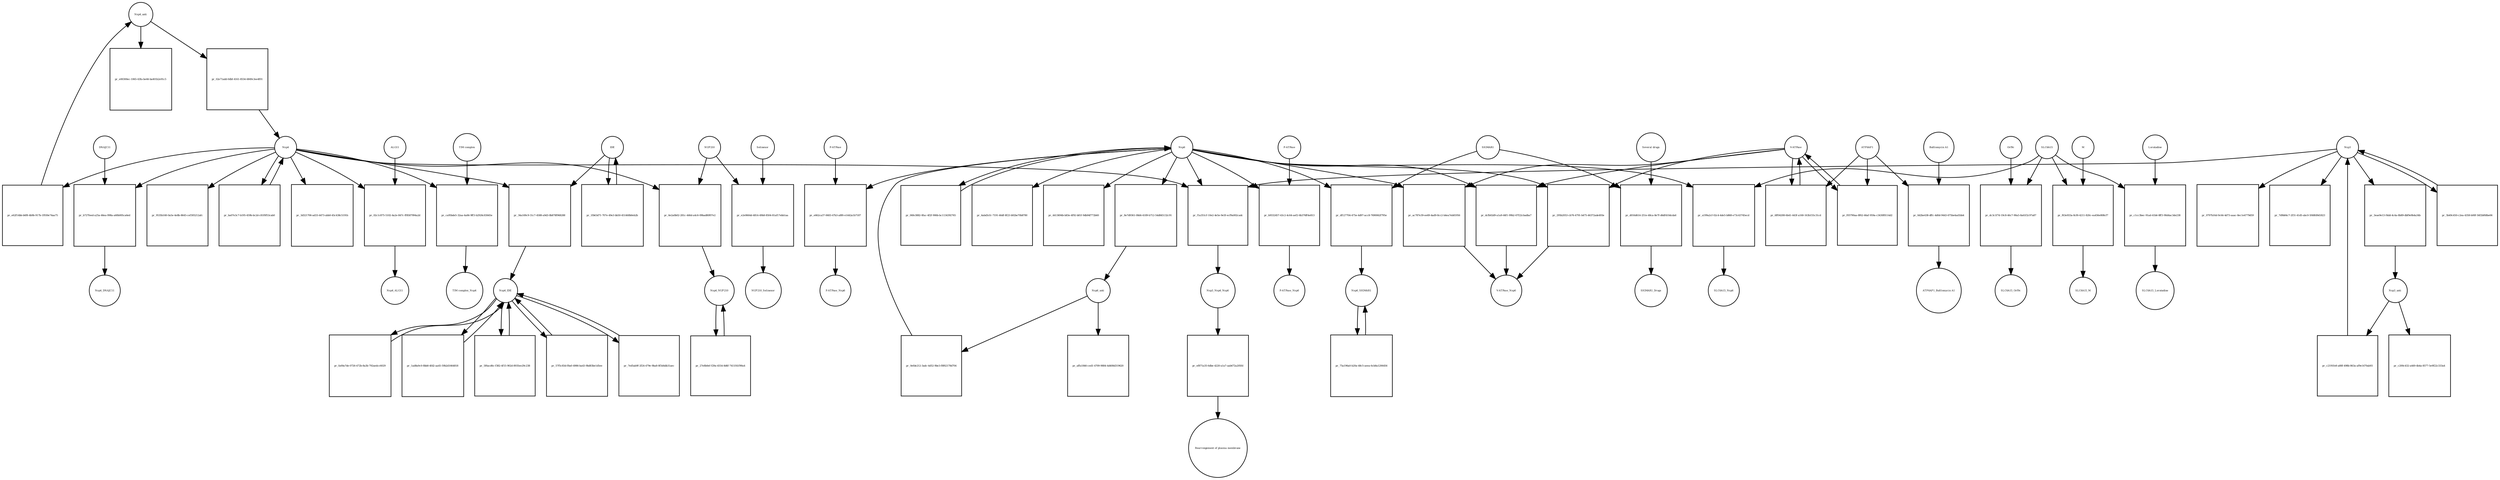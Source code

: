 strict digraph  {
Nsp4_anti [annotation="", bipartite=0, cls="nucleic acid feature", fontsize=4, label=Nsp4_anti, shape=circle];
"pr_02e71add-0dbf-4161-8554-6849c3ee4f01" [annotation="", bipartite=1, cls=process, fontsize=4, label="pr_02e71add-0dbf-4161-8554-6849c3ee4f01", shape=square];
Nsp4 [annotation="", bipartite=0, cls=macromolecule, fontsize=4, label=Nsp4, shape=circle];
"pr_ba07e3c7-b195-459b-bc2d-c81f0f53cab0" [annotation="", bipartite=1, cls=process, fontsize=4, label="pr_ba07e3c7-b195-459b-bc2d-c81f0f53cab0", shape=square];
"pr_3d321706-ad33-4473-abb0-45c438c5191b" [annotation="", bipartite=1, cls=process, fontsize=4, label="pr_3d321706-ad33-4473-abb0-45c438c5191b", shape=square];
"pr_9535b160-0a5e-4e8b-8645-cef305212afc" [annotation="", bipartite=1, cls=process, fontsize=4, label="pr_9535b160-0a5e-4e8b-8645-cef305212afc", shape=square];
"pr_34a169c9-31c7-4588-a9d3-8b878f968288" [annotation="", bipartite=1, cls=process, fontsize=4, label="pr_34a169c9-31c7-4588-a9d3-8b878f968288", shape=square];
IDE [annotation="", bipartite=0, cls=macromolecule, fontsize=4, label=IDE, shape=circle];
Nsp4_IDE [annotation="", bipartite=0, cls=complex, fontsize=4, label=Nsp4_IDE, shape=circle];
"pr_7ed5ab9f-2f24-479e-9ba8-8f3d4db31aec" [annotation="", bipartite=1, cls=process, fontsize=4, label="pr_7ed5ab9f-2f24-479e-9ba8-8f3d4db31aec", shape=square];
"pr_fa00a7de-0726-472b-8a3b-792aedcc6029" [annotation="", bipartite=1, cls=process, fontsize=4, label="pr_fa00a7de-0726-472b-8a3b-792aedcc6029", shape=square];
"pr_6e2a0b02-281c-446d-a4c6-09bad80f07e2" [annotation="", bipartite=1, cls=process, fontsize=4, label="pr_6e2a0b02-281c-446d-a4c6-09bad80f07e2", shape=square];
NUP210 [annotation="", bipartite=0, cls=macromolecule, fontsize=4, label=NUP210, shape=circle];
Nsp4_NUP210 [annotation="", bipartite=0, cls=complex, fontsize=4, label=Nsp4_NUP210, shape=circle];
"pr_1ad8a9c0-8bb8-4fd2-aa45-59b2d1664818" [annotation="", bipartite=1, cls=process, fontsize=4, label="pr_1ad8a9c0-8bb8-4fd2-aa45-59b2d1664818", shape=square];
"pr_5f6acd6c-f382-4f15-902d-8935ee29c238" [annotation="", bipartite=1, cls=process, fontsize=4, label="pr_5f6acd6c-f382-4f15-902d-8935ee29c238", shape=square];
"pr_57f5c83d-f8a0-4986-ba43-9bd83be1d5ee" [annotation="", bipartite=1, cls=process, fontsize=4, label="pr_57f5c83d-f8a0-4986-ba43-9bd83be1d5ee", shape=square];
"pr_b727feed-a25a-46ea-998a-a60b005ca6ed" [annotation="", bipartite=1, cls=process, fontsize=4, label="pr_b727feed-a25a-46ea-998a-a60b005ca6ed", shape=square];
DNAJC11 [annotation="", bipartite=0, cls=macromolecule, fontsize=4, label=DNAJC11, shape=circle];
Nsp4_DNAJC11 [annotation="", bipartite=0, cls=complex, fontsize=4, label=Nsp4_DNAJC11, shape=circle];
"pr_27e8b0ef-f29a-4554-8d6f-7411f41f90a4" [annotation="", bipartite=1, cls=process, fontsize=4, label="pr_27e8b0ef-f29a-4554-8d6f-7411f41f90a4", shape=square];
"pr_02c1c875-5102-4a2e-847c-ff8587994a2d" [annotation="", bipartite=1, cls=process, fontsize=4, label="pr_02c1c875-5102-4a2e-847c-ff8587994a2d", shape=square];
ALG11 [annotation="", bipartite=0, cls=macromolecule, fontsize=4, label=ALG11, shape=circle];
Nsp4_ALG11 [annotation="", bipartite=0, cls=complex, fontsize=4, label=Nsp4_ALG11, shape=circle];
"pr_e62f14bb-b6f8-4b9b-917b-1f930e74aa75" [annotation="", bipartite=1, cls=process, fontsize=4, label="pr_e62f14bb-b6f8-4b9b-917b-1f930e74aa75", shape=square];
"pr_e00300ec-1065-43fa-be44-ba401b2e91c5" [annotation="", bipartite=1, cls=process, fontsize=4, label="pr_e00300ec-1065-43fa-be44-ba401b2e91c5", shape=square];
Nsp6_anti [annotation="", bipartite=0, cls="nucleic acid feature", fontsize=4, label=Nsp6_anti, shape=circle];
"pr_0efde212-3adc-4d52-9be3-f8f62178d704" [annotation="", bipartite=1, cls=process, fontsize=4, label="pr_0efde212-3adc-4d52-9be3-f8f62178d704", shape=square];
Nsp6 [annotation="", bipartite=0, cls=macromolecule, fontsize=4, label=Nsp6, shape=circle];
"pr_06fe3882-0fac-4f2f-906b-bc1134392765" [annotation="", bipartite=1, cls=process, fontsize=4, label="pr_06fe3882-0fac-4f2f-906b-bc1134392765", shape=square];
"pr_4abd3cfc-7191-46df-8f23-b92be70b8780" [annotation="", bipartite=1, cls=process, fontsize=4, label="pr_4abd3cfc-7191-46df-8f23-b92be70b8780", shape=square];
"pr_4413694b-b83e-4f92-b81f-9db94f772b60" [annotation="", bipartite=1, cls=process, fontsize=4, label="pr_4413694b-b83e-4f92-b81f-9db94f772b60", shape=square];
"pr_e662ca37-0683-47b3-a8f6-e1442a1b7187" [annotation="", bipartite=1, cls=process, fontsize=4, label="pr_e662ca37-0683-47b3-a8f6-e1442a1b7187", shape=square];
"F-ATPase" [annotation="", bipartite=0, cls=complex, fontsize=4, label="F-ATPase", shape=circle];
"F-ATPase_Nsp6" [annotation="", bipartite=0, cls=complex, fontsize=4, label="F-ATPase_Nsp6", shape=circle];
"pr_b9332457-43c2-4c64-aef2-6b376ff4e813" [annotation="", bipartite=1, cls=process, fontsize=4, label="pr_b9332457-43c2-4c64-aef2-6b376ff4e813", shape=square];
"P-ATPase" [annotation="", bipartite=0, cls=complex, fontsize=4, label="P-ATPase", shape=circle];
"P-ATPase_Nsp6" [annotation="", bipartite=0, cls=complex, fontsize=4, label="P-ATPase_Nsp6", shape=circle];
"pr_df127704-475e-4d97-acc8-7690062f795e" [annotation="", bipartite=1, cls=process, fontsize=4, label="pr_df127704-475e-4d97-acc8-7690062f795e", shape=square];
SIGMAR1 [annotation="", bipartite=0, cls=macromolecule, fontsize=4, label=SIGMAR1, shape=circle];
Nsp6_SIGMAR1 [annotation="", bipartite=0, cls=complex, fontsize=4, label=Nsp6_SIGMAR1, shape=circle];
"pr_75a196a0-b20a-48c5-aeea-6cb8a1206456" [annotation="", bipartite=1, cls=process, fontsize=4, label="pr_75a196a0-b20a-48c5-aeea-6cb8a1206456", shape=square];
"pr_ac787e39-ee69-4ad9-8cc2-b4ea7eb81956" [annotation="", bipartite=1, cls=process, fontsize=4, label="pr_ac787e39-ee69-4ad9-8cc2-b4ea7eb81956", shape=square];
"V-ATPase" [annotation="", bipartite=0, cls=complex, fontsize=4, label="V-ATPase", shape=circle];
"V-ATPase_Nsp6" [annotation="", bipartite=0, cls=complex, fontsize=4, label="V-ATPase_Nsp6", shape=circle];
"pr_dcfb02d9-a1a9-46f1-99b2-67f22cbadba7" [annotation="", bipartite=1, cls=process, fontsize=4, label="pr_dcfb02d9-a1a9-46f1-99b2-67f22cbadba7", shape=square];
"pr_295b2053-cb76-4791-b475-46372ade493e" [annotation="", bipartite=1, cls=process, fontsize=4, label="pr_295b2053-cb76-4791-b475-46372ade493e", shape=square];
"pr_8e7d9361-08d4-4189-b712-54d845132c91" [annotation="", bipartite=1, cls=process, fontsize=4, label="pr_8e7d9361-08d4-4189-b712-54d845132c91", shape=square];
"pr_affa1846-ced1-4709-9884-4d408d319620" [annotation="", bipartite=1, cls=process, fontsize=4, label="pr_affa1846-ced1-4709-9884-4d408d319620", shape=square];
"pr_ca95bde5-32aa-4a84-9ff3-b2926c83645e" [annotation="", bipartite=1, cls=process, fontsize=4, label="pr_ca95bde5-32aa-4a84-9ff3-b2926c83645e", shape=square];
"TIM complex" [annotation="", bipartite=0, cls=complex, fontsize=4, label="TIM complex", shape=circle];
"TIM complex_Nsp4" [annotation="", bipartite=0, cls=complex, fontsize=4, label="TIM complex_Nsp4", shape=circle];
"pr_1fb63d71-707e-49e3-bb50-451468b0eb2b" [annotation="", bipartite=1, cls=process, fontsize=4, label="pr_1fb63d71-707e-49e3-bb50-451468b0eb2b", shape=square];
Nsp3_anti [annotation="", bipartite=0, cls="nucleic acid feature", fontsize=4, label=Nsp3_anti, shape=circle];
"pr_c2191fe8-a88f-498b-863a-af9e1470ab93" [annotation="", bipartite=1, cls=process, fontsize=4, label="pr_c2191fe8-a88f-498b-863a-af9e1470ab93", shape=square];
Nsp3 [annotation="", bipartite=0, cls=macromolecule, fontsize=4, label=Nsp3, shape=circle];
"pr_3eae9e13-f4dd-4c4a-8b89-dbf9e9b4a34b" [annotation="", bipartite=1, cls=process, fontsize=4, label="pr_3eae9e13-f4dd-4c4a-8b89-dbf9e9b4a34b", shape=square];
"pr_5b49c450-c2ea-4358-b00f-56f2bf68be06" [annotation="", bipartite=1, cls=process, fontsize=4, label="pr_5b49c450-c2ea-4358-b00f-56f2bf68be06", shape=square];
"pr_c200c432-a449-4b4a-8577-5e9f22c333a4" [annotation="", bipartite=1, cls=process, fontsize=4, label="pr_c200c432-a449-4b4a-8577-5e9f22c333a4", shape=square];
"pr_0797b16d-9c64-4d73-aaac-8ec1e4779d59" [annotation="", bipartite=1, cls=process, fontsize=4, label="pr_0797b16d-9c64-4d73-aaac-8ec1e4779d59", shape=square];
"pr_7d9b84c7-2f31-41d5-abc0-5f48fd9d1823" [annotation="", bipartite=1, cls=process, fontsize=4, label="pr_7d9b84c7-2f31-41d5-abc0-5f48fd9d1823", shape=square];
"pr_f1a351cf-10e2-4e5e-9e5f-ecf9a002cadc" [annotation="", bipartite=1, cls=process, fontsize=4, label="pr_f1a351cf-10e2-4e5e-9e5f-ecf9a002cadc", shape=square];
Nsp3_Nsp4_Nsp6 [annotation="", bipartite=0, cls=complex, fontsize=4, label=Nsp3_Nsp4_Nsp6, shape=circle];
"pr_ef871a35-6dbe-4220-a1a7-aab672a205fd" [annotation="", bipartite=1, cls=process, fontsize=4, label="pr_ef871a35-6dbe-4220-a1a7-aab672a205fd", shape=square];
"Rearrengement of plasma membrane" [annotation="", bipartite=0, cls=phenotype, fontsize=4, label="Rearrengement of plasma membrane", shape=circle];
"pr_e2e0664d-4814-49b8-8504-81af17ebb1aa" [annotation="", bipartite=1, cls=process, fontsize=4, label="pr_e2e0664d-4814-49b8-8504-81af17ebb1aa", shape=square];
Selinexor [annotation="", bipartite=0, cls="simple chemical", fontsize=4, label=Selinexor, shape=circle];
NUP210_Selinexor [annotation="", bipartite=0, cls=complex, fontsize=4, label=NUP210_Selinexor, shape=circle];
"pr_a199a2cf-02c4-4de5-b868-e73c43745ecd" [annotation="", bipartite=1, cls=process, fontsize=4, label="pr_a199a2cf-02c4-4de5-b868-e73c43745ecd", shape=square];
SLC6A15 [annotation="", bipartite=0, cls=macromolecule, fontsize=4, label=SLC6A15, shape=circle];
SLC6A15_Nsp6 [annotation="", bipartite=0, cls=complex, fontsize=4, label=SLC6A15_Nsp6, shape=circle];
"pr_dc3c1f7d-19c8-46c7-90a5-8a61f2c97a87" [annotation="", bipartite=1, cls=process, fontsize=4, label="pr_dc3c1f7d-19c8-46c7-90a5-8a61f2c97a87", shape=square];
Orf9c [annotation="", bipartite=0, cls=macromolecule, fontsize=4, label=Orf9c, shape=circle];
SLC6A15_Orf9c [annotation="", bipartite=0, cls=complex, fontsize=4, label=SLC6A15_Orf9c, shape=circle];
"pr_f63e933a-8cf6-4211-820c-ea456e808cf7" [annotation="", bipartite=1, cls=process, fontsize=4, label="pr_f63e933a-8cf6-4211-820c-ea456e808cf7", shape=square];
M [annotation="", bipartite=0, cls=macromolecule, fontsize=4, label=M, shape=circle];
SLC6A15_M [annotation="", bipartite=0, cls=complex, fontsize=4, label=SLC6A15_M, shape=circle];
"pr_c1cc3bec-91ad-41b6-8ff3-90d4ac3de238" [annotation="", bipartite=1, cls=process, fontsize=4, label="pr_c1cc3bec-91ad-41b6-8ff3-90d4ac3de238", shape=square];
Loratadine [annotation="", bipartite=0, cls="simple chemical", fontsize=4, label=Loratadine, shape=circle];
SLC6A15_Loratadine [annotation="", bipartite=0, cls=complex, fontsize=4, label=SLC6A15_Loratadine, shape=circle];
ATP6AP1 [annotation="", bipartite=0, cls=macromolecule, fontsize=4, label=ATP6AP1, shape=circle];
"pr_6ff04208-6b41-443f-a160-163b155c31cd" [annotation="", bipartite=1, cls=process, fontsize=4, label="pr_6ff04208-6b41-443f-a160-163b155c31cd", shape=square];
"pr_0d2be438-dffc-4d0d-9443-675be4ad1bb4" [annotation="", bipartite=1, cls=process, fontsize=4, label="pr_0d2be438-dffc-4d0d-9443-675be4ad1bb4", shape=square];
"Bafilomycin A1" [annotation="", bipartite=0, cls="simple chemical", fontsize=4, label="Bafilomycin A1", shape=circle];
"ATP6AP1_Bafilomycin A1" [annotation="", bipartite=0, cls=complex, fontsize=4, label="ATP6AP1_Bafilomycin A1", shape=circle];
"pr_f05790aa-8f62-46af-959a-c3430f8114d2" [annotation="", bipartite=1, cls=process, fontsize=4, label="pr_f05790aa-8f62-46af-959a-c3430f8114d2", shape=square];
"Several drugs" [annotation="", bipartite=0, cls="simple chemical", fontsize=4, label="Several drugs", shape=circle];
"pr_d016d614-251e-48ca-8e7f-d6df410dcda6" [annotation="", bipartite=1, cls=process, fontsize=4, label="pr_d016d614-251e-48ca-8e7f-d6df410dcda6", shape=square];
SIGMAR1_Drugs [annotation="", bipartite=0, cls=complex, fontsize=4, label=SIGMAR1_Drugs, shape=circle];
Nsp4_anti -> "pr_02e71add-0dbf-4161-8554-6849c3ee4f01"  [annotation="", interaction_type=consumption];
Nsp4_anti -> "pr_e00300ec-1065-43fa-be44-ba401b2e91c5"  [annotation="", interaction_type=consumption];
"pr_02e71add-0dbf-4161-8554-6849c3ee4f01" -> Nsp4  [annotation="", interaction_type=production];
Nsp4 -> "pr_ba07e3c7-b195-459b-bc2d-c81f0f53cab0"  [annotation="", interaction_type=consumption];
Nsp4 -> "pr_3d321706-ad33-4473-abb0-45c438c5191b"  [annotation="", interaction_type=consumption];
Nsp4 -> "pr_9535b160-0a5e-4e8b-8645-cef305212afc"  [annotation="", interaction_type=consumption];
Nsp4 -> "pr_34a169c9-31c7-4588-a9d3-8b878f968288"  [annotation="", interaction_type=consumption];
Nsp4 -> "pr_6e2a0b02-281c-446d-a4c6-09bad80f07e2"  [annotation="", interaction_type=consumption];
Nsp4 -> "pr_b727feed-a25a-46ea-998a-a60b005ca6ed"  [annotation="", interaction_type=consumption];
Nsp4 -> "pr_02c1c875-5102-4a2e-847c-ff8587994a2d"  [annotation="", interaction_type=consumption];
Nsp4 -> "pr_e62f14bb-b6f8-4b9b-917b-1f930e74aa75"  [annotation="", interaction_type=consumption];
Nsp4 -> "pr_ca95bde5-32aa-4a84-9ff3-b2926c83645e"  [annotation="", interaction_type=consumption];
Nsp4 -> "pr_f1a351cf-10e2-4e5e-9e5f-ecf9a002cadc"  [annotation="", interaction_type=consumption];
"pr_ba07e3c7-b195-459b-bc2d-c81f0f53cab0" -> Nsp4  [annotation="", interaction_type=production];
"pr_34a169c9-31c7-4588-a9d3-8b878f968288" -> Nsp4_IDE  [annotation="", interaction_type=production];
IDE -> "pr_34a169c9-31c7-4588-a9d3-8b878f968288"  [annotation="", interaction_type=consumption];
IDE -> "pr_1fb63d71-707e-49e3-bb50-451468b0eb2b"  [annotation="", interaction_type=consumption];
Nsp4_IDE -> "pr_7ed5ab9f-2f24-479e-9ba8-8f3d4db31aec"  [annotation="", interaction_type=consumption];
Nsp4_IDE -> "pr_fa00a7de-0726-472b-8a3b-792aedcc6029"  [annotation="", interaction_type=consumption];
Nsp4_IDE -> "pr_1ad8a9c0-8bb8-4fd2-aa45-59b2d1664818"  [annotation="", interaction_type=consumption];
Nsp4_IDE -> "pr_5f6acd6c-f382-4f15-902d-8935ee29c238"  [annotation="", interaction_type=consumption];
Nsp4_IDE -> "pr_57f5c83d-f8a0-4986-ba43-9bd83be1d5ee"  [annotation="", interaction_type=consumption];
"pr_7ed5ab9f-2f24-479e-9ba8-8f3d4db31aec" -> Nsp4_IDE  [annotation="", interaction_type=production];
"pr_fa00a7de-0726-472b-8a3b-792aedcc6029" -> Nsp4_IDE  [annotation="", interaction_type=production];
"pr_6e2a0b02-281c-446d-a4c6-09bad80f07e2" -> Nsp4_NUP210  [annotation="", interaction_type=production];
NUP210 -> "pr_6e2a0b02-281c-446d-a4c6-09bad80f07e2"  [annotation="", interaction_type=consumption];
NUP210 -> "pr_e2e0664d-4814-49b8-8504-81af17ebb1aa"  [annotation="", interaction_type=consumption];
Nsp4_NUP210 -> "pr_27e8b0ef-f29a-4554-8d6f-7411f41f90a4"  [annotation="", interaction_type=consumption];
"pr_1ad8a9c0-8bb8-4fd2-aa45-59b2d1664818" -> Nsp4_IDE  [annotation="", interaction_type=production];
"pr_5f6acd6c-f382-4f15-902d-8935ee29c238" -> Nsp4_IDE  [annotation="", interaction_type=production];
"pr_57f5c83d-f8a0-4986-ba43-9bd83be1d5ee" -> Nsp4_IDE  [annotation="", interaction_type=production];
"pr_b727feed-a25a-46ea-998a-a60b005ca6ed" -> Nsp4_DNAJC11  [annotation="", interaction_type=production];
DNAJC11 -> "pr_b727feed-a25a-46ea-998a-a60b005ca6ed"  [annotation="", interaction_type=consumption];
"pr_27e8b0ef-f29a-4554-8d6f-7411f41f90a4" -> Nsp4_NUP210  [annotation="", interaction_type=production];
"pr_02c1c875-5102-4a2e-847c-ff8587994a2d" -> Nsp4_ALG11  [annotation="", interaction_type=production];
ALG11 -> "pr_02c1c875-5102-4a2e-847c-ff8587994a2d"  [annotation="", interaction_type=consumption];
"pr_e62f14bb-b6f8-4b9b-917b-1f930e74aa75" -> Nsp4_anti  [annotation="", interaction_type=production];
Nsp6_anti -> "pr_0efde212-3adc-4d52-9be3-f8f62178d704"  [annotation="", interaction_type=consumption];
Nsp6_anti -> "pr_affa1846-ced1-4709-9884-4d408d319620"  [annotation="", interaction_type=consumption];
"pr_0efde212-3adc-4d52-9be3-f8f62178d704" -> Nsp6  [annotation="", interaction_type=production];
Nsp6 -> "pr_06fe3882-0fac-4f2f-906b-bc1134392765"  [annotation="", interaction_type=consumption];
Nsp6 -> "pr_4abd3cfc-7191-46df-8f23-b92be70b8780"  [annotation="", interaction_type=consumption];
Nsp6 -> "pr_4413694b-b83e-4f92-b81f-9db94f772b60"  [annotation="", interaction_type=consumption];
Nsp6 -> "pr_e662ca37-0683-47b3-a8f6-e1442a1b7187"  [annotation="", interaction_type=consumption];
Nsp6 -> "pr_b9332457-43c2-4c64-aef2-6b376ff4e813"  [annotation="", interaction_type=consumption];
Nsp6 -> "pr_df127704-475e-4d97-acc8-7690062f795e"  [annotation="", interaction_type=consumption];
Nsp6 -> "pr_ac787e39-ee69-4ad9-8cc2-b4ea7eb81956"  [annotation="", interaction_type=consumption];
Nsp6 -> "pr_dcfb02d9-a1a9-46f1-99b2-67f22cbadba7"  [annotation="", interaction_type=consumption];
Nsp6 -> "pr_295b2053-cb76-4791-b475-46372ade493e"  [annotation="", interaction_type=consumption];
Nsp6 -> "pr_8e7d9361-08d4-4189-b712-54d845132c91"  [annotation="", interaction_type=consumption];
Nsp6 -> "pr_f1a351cf-10e2-4e5e-9e5f-ecf9a002cadc"  [annotation="", interaction_type=consumption];
Nsp6 -> "pr_a199a2cf-02c4-4de5-b868-e73c43745ecd"  [annotation="", interaction_type=consumption];
"pr_06fe3882-0fac-4f2f-906b-bc1134392765" -> Nsp6  [annotation="", interaction_type=production];
"pr_e662ca37-0683-47b3-a8f6-e1442a1b7187" -> "F-ATPase_Nsp6"  [annotation="", interaction_type=production];
"F-ATPase" -> "pr_e662ca37-0683-47b3-a8f6-e1442a1b7187"  [annotation="", interaction_type=consumption];
"pr_b9332457-43c2-4c64-aef2-6b376ff4e813" -> "P-ATPase_Nsp6"  [annotation="", interaction_type=production];
"P-ATPase" -> "pr_b9332457-43c2-4c64-aef2-6b376ff4e813"  [annotation="", interaction_type=consumption];
"pr_df127704-475e-4d97-acc8-7690062f795e" -> Nsp6_SIGMAR1  [annotation="", interaction_type=production];
SIGMAR1 -> "pr_df127704-475e-4d97-acc8-7690062f795e"  [annotation="", interaction_type=consumption];
SIGMAR1 -> "pr_d016d614-251e-48ca-8e7f-d6df410dcda6"  [annotation="", interaction_type=consumption];
Nsp6_SIGMAR1 -> "pr_75a196a0-b20a-48c5-aeea-6cb8a1206456"  [annotation="", interaction_type=consumption];
"pr_75a196a0-b20a-48c5-aeea-6cb8a1206456" -> Nsp6_SIGMAR1  [annotation="", interaction_type=production];
"pr_ac787e39-ee69-4ad9-8cc2-b4ea7eb81956" -> "V-ATPase_Nsp6"  [annotation="", interaction_type=production];
"V-ATPase" -> "pr_ac787e39-ee69-4ad9-8cc2-b4ea7eb81956"  [annotation="", interaction_type=consumption];
"V-ATPase" -> "pr_dcfb02d9-a1a9-46f1-99b2-67f22cbadba7"  [annotation="", interaction_type=consumption];
"V-ATPase" -> "pr_295b2053-cb76-4791-b475-46372ade493e"  [annotation="", interaction_type=consumption];
"V-ATPase" -> "pr_6ff04208-6b41-443f-a160-163b155c31cd"  [annotation="", interaction_type=consumption];
"V-ATPase" -> "pr_f05790aa-8f62-46af-959a-c3430f8114d2"  [annotation="", interaction_type=consumption];
"pr_dcfb02d9-a1a9-46f1-99b2-67f22cbadba7" -> "V-ATPase_Nsp6"  [annotation="", interaction_type=production];
"pr_295b2053-cb76-4791-b475-46372ade493e" -> "V-ATPase_Nsp6"  [annotation="", interaction_type=production];
"pr_8e7d9361-08d4-4189-b712-54d845132c91" -> Nsp6_anti  [annotation="", interaction_type=production];
"pr_ca95bde5-32aa-4a84-9ff3-b2926c83645e" -> "TIM complex_Nsp4"  [annotation="", interaction_type=production];
"TIM complex" -> "pr_ca95bde5-32aa-4a84-9ff3-b2926c83645e"  [annotation="", interaction_type=consumption];
"pr_1fb63d71-707e-49e3-bb50-451468b0eb2b" -> IDE  [annotation="", interaction_type=production];
Nsp3_anti -> "pr_c2191fe8-a88f-498b-863a-af9e1470ab93"  [annotation="", interaction_type=consumption];
Nsp3_anti -> "pr_c200c432-a449-4b4a-8577-5e9f22c333a4"  [annotation="", interaction_type=consumption];
"pr_c2191fe8-a88f-498b-863a-af9e1470ab93" -> Nsp3  [annotation="", interaction_type=production];
Nsp3 -> "pr_3eae9e13-f4dd-4c4a-8b89-dbf9e9b4a34b"  [annotation="", interaction_type=consumption];
Nsp3 -> "pr_5b49c450-c2ea-4358-b00f-56f2bf68be06"  [annotation="", interaction_type=consumption];
Nsp3 -> "pr_0797b16d-9c64-4d73-aaac-8ec1e4779d59"  [annotation="", interaction_type=consumption];
Nsp3 -> "pr_7d9b84c7-2f31-41d5-abc0-5f48fd9d1823"  [annotation="", interaction_type=consumption];
Nsp3 -> "pr_f1a351cf-10e2-4e5e-9e5f-ecf9a002cadc"  [annotation="", interaction_type=consumption];
"pr_3eae9e13-f4dd-4c4a-8b89-dbf9e9b4a34b" -> Nsp3_anti  [annotation="", interaction_type=production];
"pr_5b49c450-c2ea-4358-b00f-56f2bf68be06" -> Nsp3  [annotation="", interaction_type=production];
"pr_f1a351cf-10e2-4e5e-9e5f-ecf9a002cadc" -> Nsp3_Nsp4_Nsp6  [annotation="", interaction_type=production];
Nsp3_Nsp4_Nsp6 -> "pr_ef871a35-6dbe-4220-a1a7-aab672a205fd"  [annotation="", interaction_type=consumption];
"pr_ef871a35-6dbe-4220-a1a7-aab672a205fd" -> "Rearrengement of plasma membrane"  [annotation="", interaction_type=production];
"pr_e2e0664d-4814-49b8-8504-81af17ebb1aa" -> NUP210_Selinexor  [annotation="", interaction_type=production];
Selinexor -> "pr_e2e0664d-4814-49b8-8504-81af17ebb1aa"  [annotation="", interaction_type=consumption];
"pr_a199a2cf-02c4-4de5-b868-e73c43745ecd" -> SLC6A15_Nsp6  [annotation="", interaction_type=production];
SLC6A15 -> "pr_a199a2cf-02c4-4de5-b868-e73c43745ecd"  [annotation="", interaction_type=consumption];
SLC6A15 -> "pr_dc3c1f7d-19c8-46c7-90a5-8a61f2c97a87"  [annotation="", interaction_type=consumption];
SLC6A15 -> "pr_f63e933a-8cf6-4211-820c-ea456e808cf7"  [annotation="", interaction_type=consumption];
SLC6A15 -> "pr_c1cc3bec-91ad-41b6-8ff3-90d4ac3de238"  [annotation="", interaction_type=consumption];
"pr_dc3c1f7d-19c8-46c7-90a5-8a61f2c97a87" -> SLC6A15_Orf9c  [annotation="", interaction_type=production];
Orf9c -> "pr_dc3c1f7d-19c8-46c7-90a5-8a61f2c97a87"  [annotation="", interaction_type=consumption];
"pr_f63e933a-8cf6-4211-820c-ea456e808cf7" -> SLC6A15_M  [annotation="", interaction_type=production];
M -> "pr_f63e933a-8cf6-4211-820c-ea456e808cf7"  [annotation="", interaction_type=consumption];
"pr_c1cc3bec-91ad-41b6-8ff3-90d4ac3de238" -> SLC6A15_Loratadine  [annotation="", interaction_type=production];
Loratadine -> "pr_c1cc3bec-91ad-41b6-8ff3-90d4ac3de238"  [annotation="", interaction_type=consumption];
ATP6AP1 -> "pr_6ff04208-6b41-443f-a160-163b155c31cd"  [annotation="", interaction_type=consumption];
ATP6AP1 -> "pr_0d2be438-dffc-4d0d-9443-675be4ad1bb4"  [annotation="", interaction_type=consumption];
ATP6AP1 -> "pr_f05790aa-8f62-46af-959a-c3430f8114d2"  [annotation="", interaction_type=consumption];
"pr_6ff04208-6b41-443f-a160-163b155c31cd" -> "V-ATPase"  [annotation="", interaction_type=production];
"pr_0d2be438-dffc-4d0d-9443-675be4ad1bb4" -> "ATP6AP1_Bafilomycin A1"  [annotation="", interaction_type=production];
"Bafilomycin A1" -> "pr_0d2be438-dffc-4d0d-9443-675be4ad1bb4"  [annotation="", interaction_type=consumption];
"pr_f05790aa-8f62-46af-959a-c3430f8114d2" -> "V-ATPase"  [annotation="", interaction_type=production];
"Several drugs" -> "pr_d016d614-251e-48ca-8e7f-d6df410dcda6"  [annotation="", interaction_type=consumption];
"pr_d016d614-251e-48ca-8e7f-d6df410dcda6" -> SIGMAR1_Drugs  [annotation="", interaction_type=production];
}
